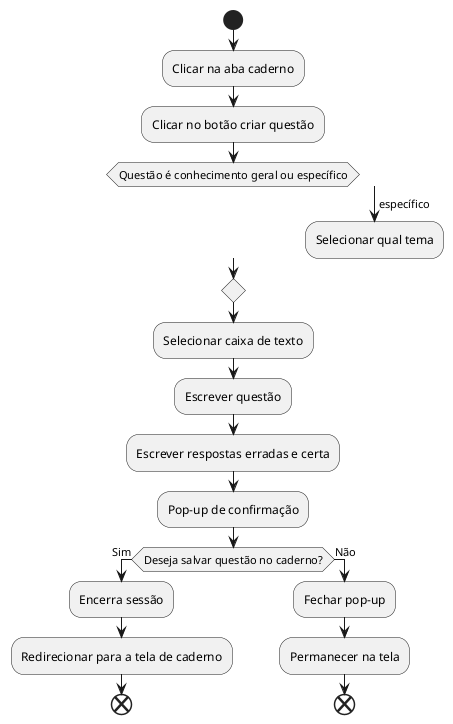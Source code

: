 @startuml criar_questões
start
:Clicar na aba caderno;
:Clicar no botão criar questão;
switch (Questão é conhecimento geral ou específico)
case (específico)
	:Selecionar qual tema;
endswitch
:Selecionar caixa de texto;
:Escrever questão;
:Escrever respostas erradas e certa;
:Pop-up de confirmação;
if (Deseja salvar questão no caderno?) then (Sim)
    :Encerra sessão;
    :Redirecionar para a tela de caderno;
    end
else (Não)
    :Fechar pop-up;
    :Permanecer na tela;
    end
@enduml
